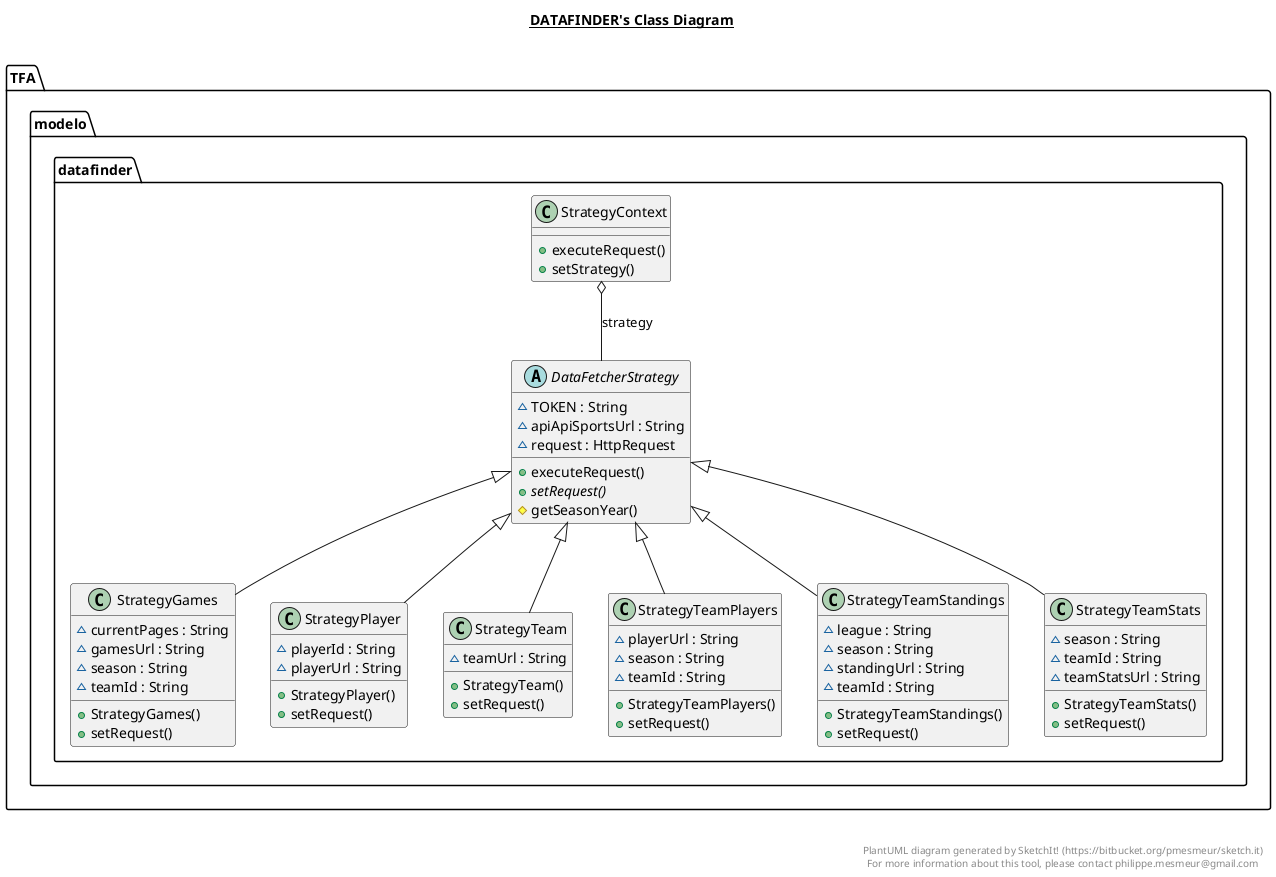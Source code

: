 @startuml

title __DATAFINDER's Class Diagram__\n

  namespace TFA {
    namespace modelo {
      namespace datafinder {
        abstract class TFA.modelo.datafinder.DataFetcherStrategy {
            ~ TOKEN : String
            ~ apiApiSportsUrl : String
            ~ request : HttpRequest
            + executeRequest()
            {abstract} + setRequest()
            # getSeasonYear()
        }
      }
    }
  }
  

  

  namespace TFA {
    namespace modelo {
      namespace datafinder {
        class TFA.modelo.datafinder.StrategyContext {
            + executeRequest()
            + setStrategy()
        }
      }
    }
  }
  

  namespace TFA {
    namespace modelo {
      namespace datafinder {
        class TFA.modelo.datafinder.StrategyGames {
            ~ currentPages : String
            ~ gamesUrl : String
            ~ season : String
            ~ teamId : String
            + StrategyGames()
            + setRequest()
        }
      }
    }
  }
  

  namespace TFA {
    namespace modelo {
      namespace datafinder {
        class TFA.modelo.datafinder.StrategyPlayer {
            ~ playerId : String
            ~ playerUrl : String
            + StrategyPlayer()
            + setRequest()
        }
      }
    }
  }
  

  namespace TFA {
    namespace modelo {
      namespace datafinder {
        class TFA.modelo.datafinder.StrategyTeam {
            ~ teamUrl : String
            + StrategyTeam()
            + setRequest()
        }
      }
    }
  }
  

  namespace TFA {
    namespace modelo {
      namespace datafinder {
        class TFA.modelo.datafinder.StrategyTeamPlayers {
            ~ playerUrl : String
            ~ season : String
            ~ teamId : String
            + StrategyTeamPlayers()
            + setRequest()
        }
      }
    }
  }
  

  namespace TFA {
    namespace modelo {
      namespace datafinder {
        class TFA.modelo.datafinder.StrategyTeamStandings {
            ~ league : String
            ~ season : String
            ~ standingUrl : String
            ~ teamId : String
            + StrategyTeamStandings()
            + setRequest()
        }
      }
    }
  }
  

  namespace TFA {
    namespace modelo {
      namespace datafinder {
        class TFA.modelo.datafinder.StrategyTeamStats {
            ~ season : String
            ~ teamId : String
            ~ teamStatsUrl : String
            + StrategyTeamStats()
            + setRequest()
        }
      }
    }
  }
  

  TFA.modelo.datafinder.StrategyContext o-- TFA.modelo.datafinder.DataFetcherStrategy : strategy
  TFA.modelo.datafinder.StrategyGames -up-|> TFA.modelo.datafinder.DataFetcherStrategy
  TFA.modelo.datafinder.StrategyPlayer -up-|> TFA.modelo.datafinder.DataFetcherStrategy
  TFA.modelo.datafinder.StrategyTeam -up-|> TFA.modelo.datafinder.DataFetcherStrategy
  TFA.modelo.datafinder.StrategyTeamPlayers -up-|> TFA.modelo.datafinder.DataFetcherStrategy
  TFA.modelo.datafinder.StrategyTeamStandings -up-|> TFA.modelo.datafinder.DataFetcherStrategy
  TFA.modelo.datafinder.StrategyTeamStats -up-|> TFA.modelo.datafinder.DataFetcherStrategy


right footer


PlantUML diagram generated by SketchIt! (https://bitbucket.org/pmesmeur/sketch.it)
For more information about this tool, please contact philippe.mesmeur@gmail.com
endfooter

@enduml
